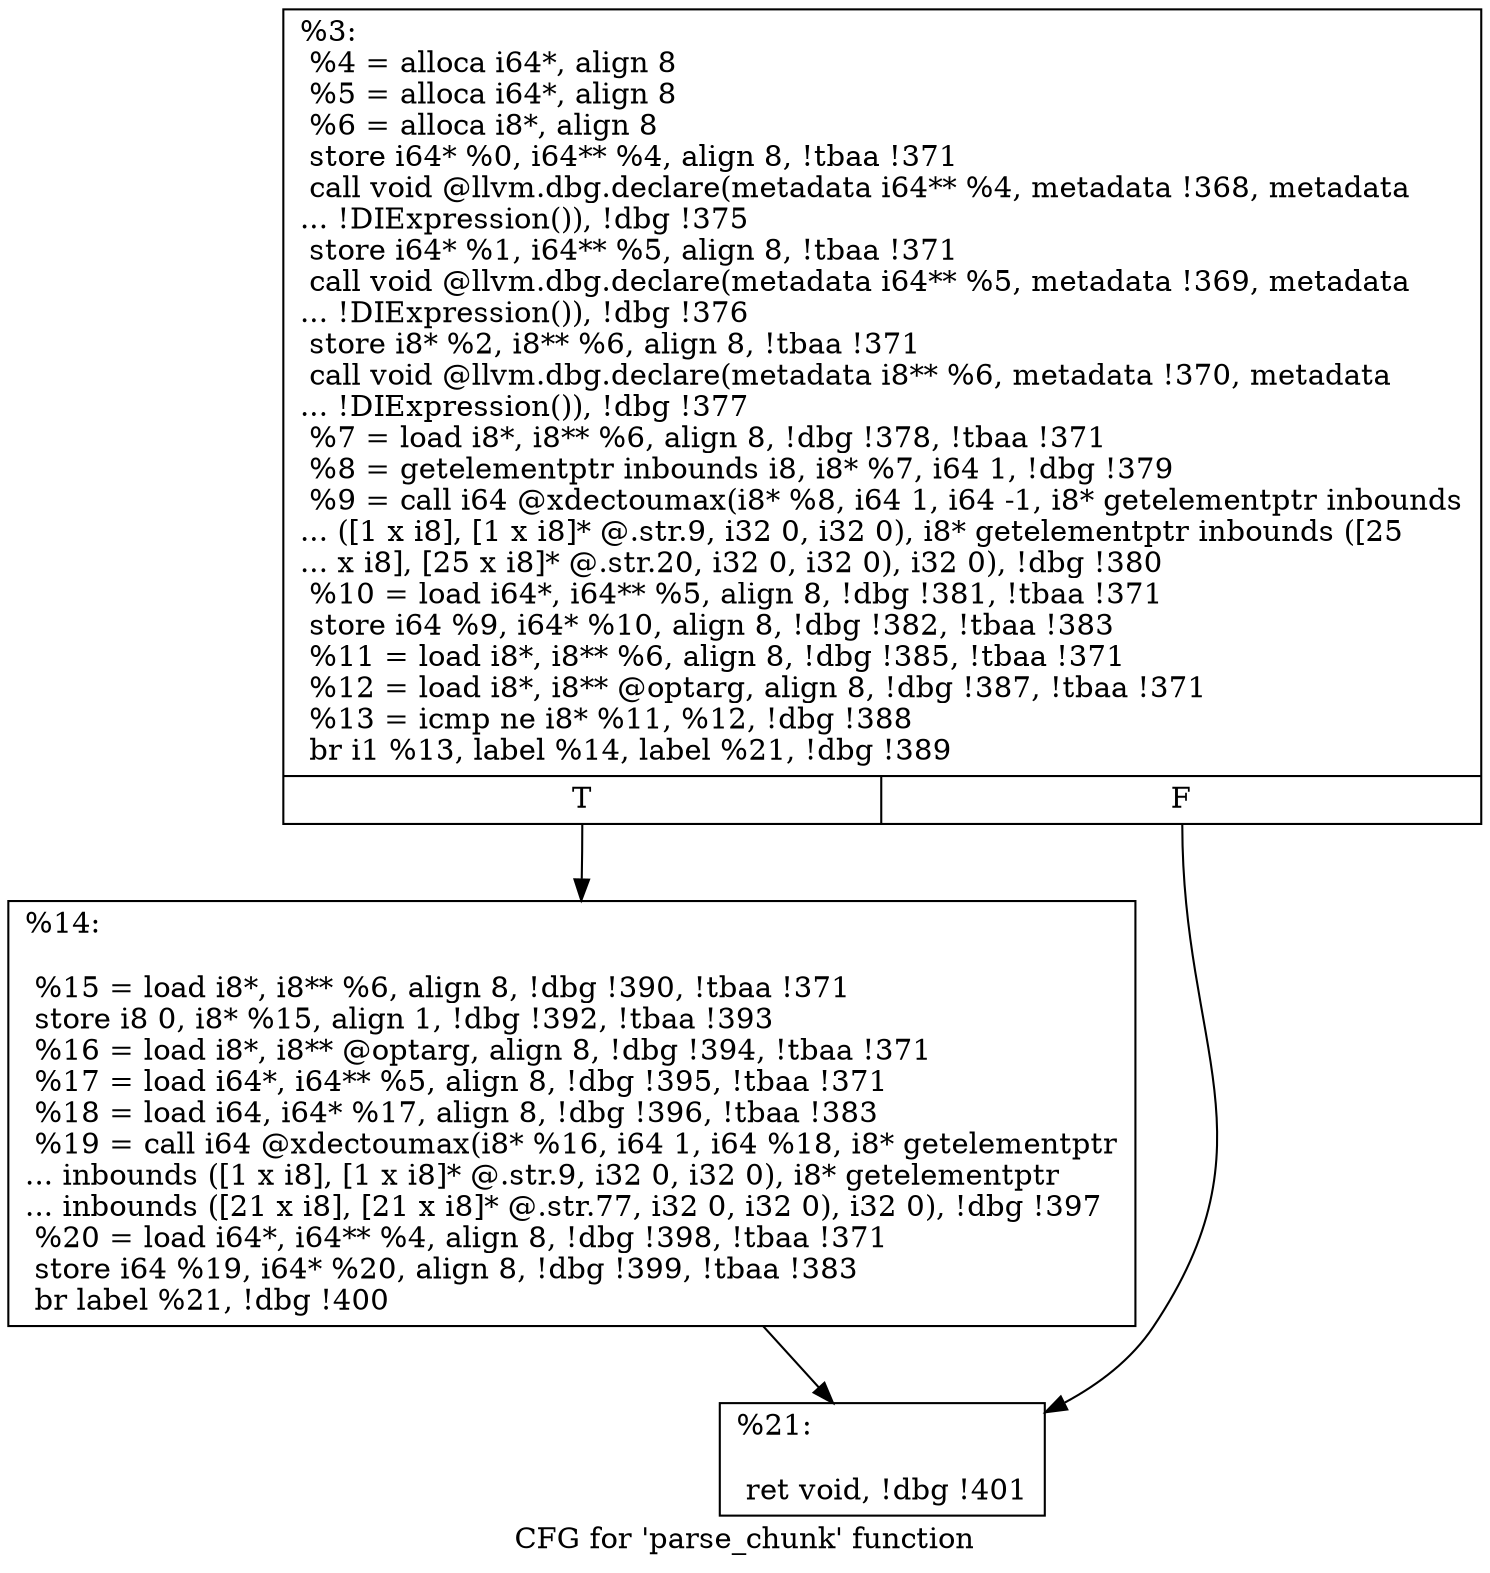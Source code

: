 digraph "CFG for 'parse_chunk' function" {
	label="CFG for 'parse_chunk' function";

	Node0x268e540 [shape=record,label="{%3:\l  %4 = alloca i64*, align 8\l  %5 = alloca i64*, align 8\l  %6 = alloca i8*, align 8\l  store i64* %0, i64** %4, align 8, !tbaa !371\l  call void @llvm.dbg.declare(metadata i64** %4, metadata !368, metadata\l... !DIExpression()), !dbg !375\l  store i64* %1, i64** %5, align 8, !tbaa !371\l  call void @llvm.dbg.declare(metadata i64** %5, metadata !369, metadata\l... !DIExpression()), !dbg !376\l  store i8* %2, i8** %6, align 8, !tbaa !371\l  call void @llvm.dbg.declare(metadata i8** %6, metadata !370, metadata\l... !DIExpression()), !dbg !377\l  %7 = load i8*, i8** %6, align 8, !dbg !378, !tbaa !371\l  %8 = getelementptr inbounds i8, i8* %7, i64 1, !dbg !379\l  %9 = call i64 @xdectoumax(i8* %8, i64 1, i64 -1, i8* getelementptr inbounds\l... ([1 x i8], [1 x i8]* @.str.9, i32 0, i32 0), i8* getelementptr inbounds ([25\l... x i8], [25 x i8]* @.str.20, i32 0, i32 0), i32 0), !dbg !380\l  %10 = load i64*, i64** %5, align 8, !dbg !381, !tbaa !371\l  store i64 %9, i64* %10, align 8, !dbg !382, !tbaa !383\l  %11 = load i8*, i8** %6, align 8, !dbg !385, !tbaa !371\l  %12 = load i8*, i8** @optarg, align 8, !dbg !387, !tbaa !371\l  %13 = icmp ne i8* %11, %12, !dbg !388\l  br i1 %13, label %14, label %21, !dbg !389\l|{<s0>T|<s1>F}}"];
	Node0x268e540:s0 -> Node0x268ebd0;
	Node0x268e540:s1 -> Node0x268ec20;
	Node0x268ebd0 [shape=record,label="{%14:\l\l  %15 = load i8*, i8** %6, align 8, !dbg !390, !tbaa !371\l  store i8 0, i8* %15, align 1, !dbg !392, !tbaa !393\l  %16 = load i8*, i8** @optarg, align 8, !dbg !394, !tbaa !371\l  %17 = load i64*, i64** %5, align 8, !dbg !395, !tbaa !371\l  %18 = load i64, i64* %17, align 8, !dbg !396, !tbaa !383\l  %19 = call i64 @xdectoumax(i8* %16, i64 1, i64 %18, i8* getelementptr\l... inbounds ([1 x i8], [1 x i8]* @.str.9, i32 0, i32 0), i8* getelementptr\l... inbounds ([21 x i8], [21 x i8]* @.str.77, i32 0, i32 0), i32 0), !dbg !397\l  %20 = load i64*, i64** %4, align 8, !dbg !398, !tbaa !371\l  store i64 %19, i64* %20, align 8, !dbg !399, !tbaa !383\l  br label %21, !dbg !400\l}"];
	Node0x268ebd0 -> Node0x268ec20;
	Node0x268ec20 [shape=record,label="{%21:\l\l  ret void, !dbg !401\l}"];
}
